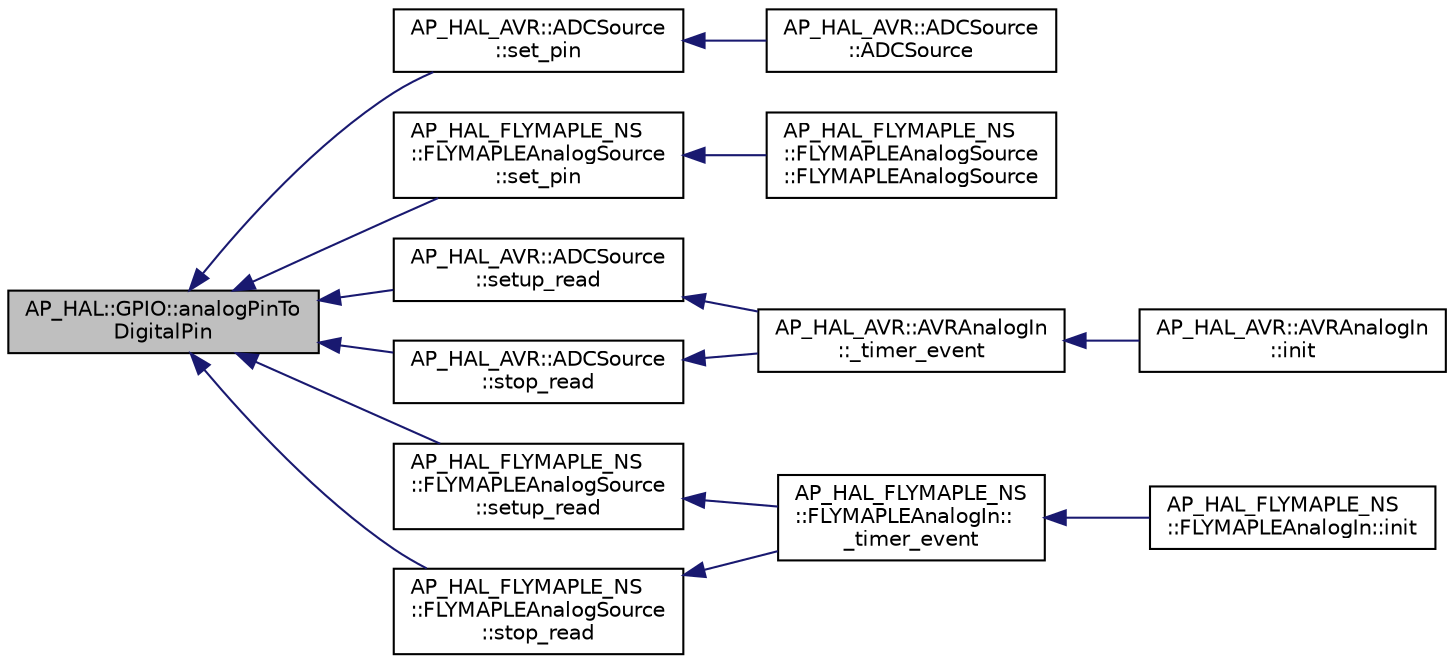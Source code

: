 digraph "AP_HAL::GPIO::analogPinToDigitalPin"
{
 // INTERACTIVE_SVG=YES
  edge [fontname="Helvetica",fontsize="10",labelfontname="Helvetica",labelfontsize="10"];
  node [fontname="Helvetica",fontsize="10",shape=record];
  rankdir="LR";
  Node1 [label="AP_HAL::GPIO::analogPinTo\lDigitalPin",height=0.2,width=0.4,color="black", fillcolor="grey75", style="filled" fontcolor="black"];
  Node1 -> Node2 [dir="back",color="midnightblue",fontsize="10",style="solid",fontname="Helvetica"];
  Node2 [label="AP_HAL_AVR::ADCSource\l::set_pin",height=0.2,width=0.4,color="black", fillcolor="white", style="filled",URL="$classAP__HAL__AVR_1_1ADCSource.html#a5bc7d73cf6a329536f95a6cad8f9069e"];
  Node2 -> Node3 [dir="back",color="midnightblue",fontsize="10",style="solid",fontname="Helvetica"];
  Node3 [label="AP_HAL_AVR::ADCSource\l::ADCSource",height=0.2,width=0.4,color="black", fillcolor="white", style="filled",URL="$classAP__HAL__AVR_1_1ADCSource.html#a05c1eb4248640eb481e358e174be133f"];
  Node1 -> Node4 [dir="back",color="midnightblue",fontsize="10",style="solid",fontname="Helvetica"];
  Node4 [label="AP_HAL_FLYMAPLE_NS\l::FLYMAPLEAnalogSource\l::set_pin",height=0.2,width=0.4,color="black", fillcolor="white", style="filled",URL="$classAP__HAL__FLYMAPLE__NS_1_1FLYMAPLEAnalogSource.html#a20c30b85b15517ba9ae98bbd1a30f44b"];
  Node4 -> Node5 [dir="back",color="midnightblue",fontsize="10",style="solid",fontname="Helvetica"];
  Node5 [label="AP_HAL_FLYMAPLE_NS\l::FLYMAPLEAnalogSource\l::FLYMAPLEAnalogSource",height=0.2,width=0.4,color="black", fillcolor="white", style="filled",URL="$classAP__HAL__FLYMAPLE__NS_1_1FLYMAPLEAnalogSource.html#adcd9f7ff725d446dc433fb8f6d5941d3"];
  Node1 -> Node6 [dir="back",color="midnightblue",fontsize="10",style="solid",fontname="Helvetica"];
  Node6 [label="AP_HAL_AVR::ADCSource\l::setup_read",height=0.2,width=0.4,color="black", fillcolor="white", style="filled",URL="$classAP__HAL__AVR_1_1ADCSource.html#a22a1b350b96a2501e186c0be7f3f5705"];
  Node6 -> Node7 [dir="back",color="midnightblue",fontsize="10",style="solid",fontname="Helvetica"];
  Node7 [label="AP_HAL_AVR::AVRAnalogIn\l::_timer_event",height=0.2,width=0.4,color="black", fillcolor="white", style="filled",URL="$classAP__HAL__AVR_1_1AVRAnalogIn.html#a8ad3a7de9f5985ed4576f8d16e260e9c"];
  Node7 -> Node8 [dir="back",color="midnightblue",fontsize="10",style="solid",fontname="Helvetica"];
  Node8 [label="AP_HAL_AVR::AVRAnalogIn\l::init",height=0.2,width=0.4,color="black", fillcolor="white", style="filled",URL="$classAP__HAL__AVR_1_1AVRAnalogIn.html#ad4424206d121b73373bf294c8595327e"];
  Node1 -> Node9 [dir="back",color="midnightblue",fontsize="10",style="solid",fontname="Helvetica"];
  Node9 [label="AP_HAL_FLYMAPLE_NS\l::FLYMAPLEAnalogSource\l::setup_read",height=0.2,width=0.4,color="black", fillcolor="white", style="filled",URL="$classAP__HAL__FLYMAPLE__NS_1_1FLYMAPLEAnalogSource.html#a6ef82686b073a411432ef5fc46978abd"];
  Node9 -> Node10 [dir="back",color="midnightblue",fontsize="10",style="solid",fontname="Helvetica"];
  Node10 [label="AP_HAL_FLYMAPLE_NS\l::FLYMAPLEAnalogIn::\l_timer_event",height=0.2,width=0.4,color="black", fillcolor="white", style="filled",URL="$classAP__HAL__FLYMAPLE__NS_1_1FLYMAPLEAnalogIn.html#ab17cfe5bb04acfc2d29d42928bec8fbc"];
  Node10 -> Node11 [dir="back",color="midnightblue",fontsize="10",style="solid",fontname="Helvetica"];
  Node11 [label="AP_HAL_FLYMAPLE_NS\l::FLYMAPLEAnalogIn::init",height=0.2,width=0.4,color="black", fillcolor="white", style="filled",URL="$classAP__HAL__FLYMAPLE__NS_1_1FLYMAPLEAnalogIn.html#ae423a39ebccf9024db5e7097a6c0a7ca"];
  Node1 -> Node12 [dir="back",color="midnightblue",fontsize="10",style="solid",fontname="Helvetica"];
  Node12 [label="AP_HAL_AVR::ADCSource\l::stop_read",height=0.2,width=0.4,color="black", fillcolor="white", style="filled",URL="$classAP__HAL__AVR_1_1ADCSource.html#ab85fa1e4f7b1946ae38b758847e8e785"];
  Node12 -> Node7 [dir="back",color="midnightblue",fontsize="10",style="solid",fontname="Helvetica"];
  Node1 -> Node13 [dir="back",color="midnightblue",fontsize="10",style="solid",fontname="Helvetica"];
  Node13 [label="AP_HAL_FLYMAPLE_NS\l::FLYMAPLEAnalogSource\l::stop_read",height=0.2,width=0.4,color="black", fillcolor="white", style="filled",URL="$classAP__HAL__FLYMAPLE__NS_1_1FLYMAPLEAnalogSource.html#aec39c0595cf7aaf3e1f7a349c74d0579"];
  Node13 -> Node10 [dir="back",color="midnightblue",fontsize="10",style="solid",fontname="Helvetica"];
}
